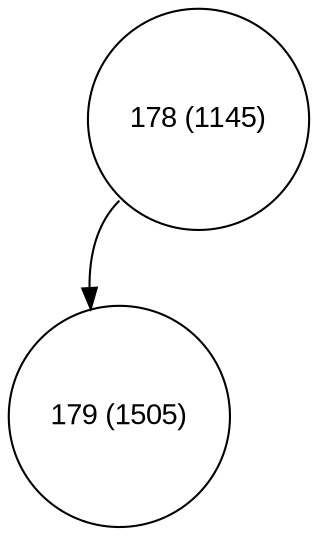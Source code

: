 digraph move_down {
	node [fontname="Arial", shape="circle", width=0.5]; 

	0 [label = "178 (1145)"];
	0:sw -> 1;
	1 [label = "179 (1505)"];
}
